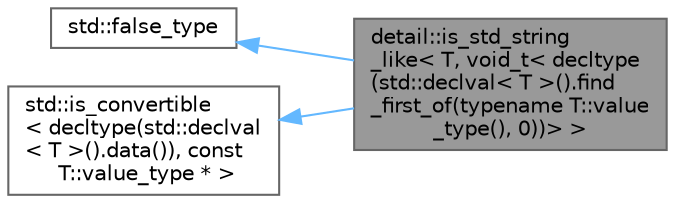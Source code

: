 digraph "detail::is_std_string_like&lt; T, void_t&lt; decltype(std::declval&lt; T &gt;().find_first_of(typename T::value_type(), 0))&gt; &gt;"
{
 // LATEX_PDF_SIZE
  bgcolor="transparent";
  edge [fontname=Helvetica,fontsize=10,labelfontname=Helvetica,labelfontsize=10];
  node [fontname=Helvetica,fontsize=10,shape=box,height=0.2,width=0.4];
  rankdir="LR";
  Node1 [id="Node000001",label="detail::is_std_string\l_like\< T, void_t\< decltype\l(std::declval\< T \>().find\l_first_of(typename T::value\l_type(), 0))\> \>",height=0.2,width=0.4,color="gray40", fillcolor="grey60", style="filled", fontcolor="black",tooltip=" "];
  Node2 -> Node1 [id="edge1_Node000001_Node000002",dir="back",color="steelblue1",style="solid",tooltip=" "];
  Node2 [id="Node000002",label="std::false_type",height=0.2,width=0.4,color="gray40", fillcolor="white", style="filled",tooltip=" "];
  Node3 -> Node1 [id="edge2_Node000001_Node000003",dir="back",color="steelblue1",style="solid",tooltip=" "];
  Node3 [id="Node000003",label="std::is_convertible\l\< decltype(std::declval\l\< T \>().data()), const\l T::value_type * \>",height=0.2,width=0.4,color="gray40", fillcolor="white", style="filled",tooltip=" "];
}
